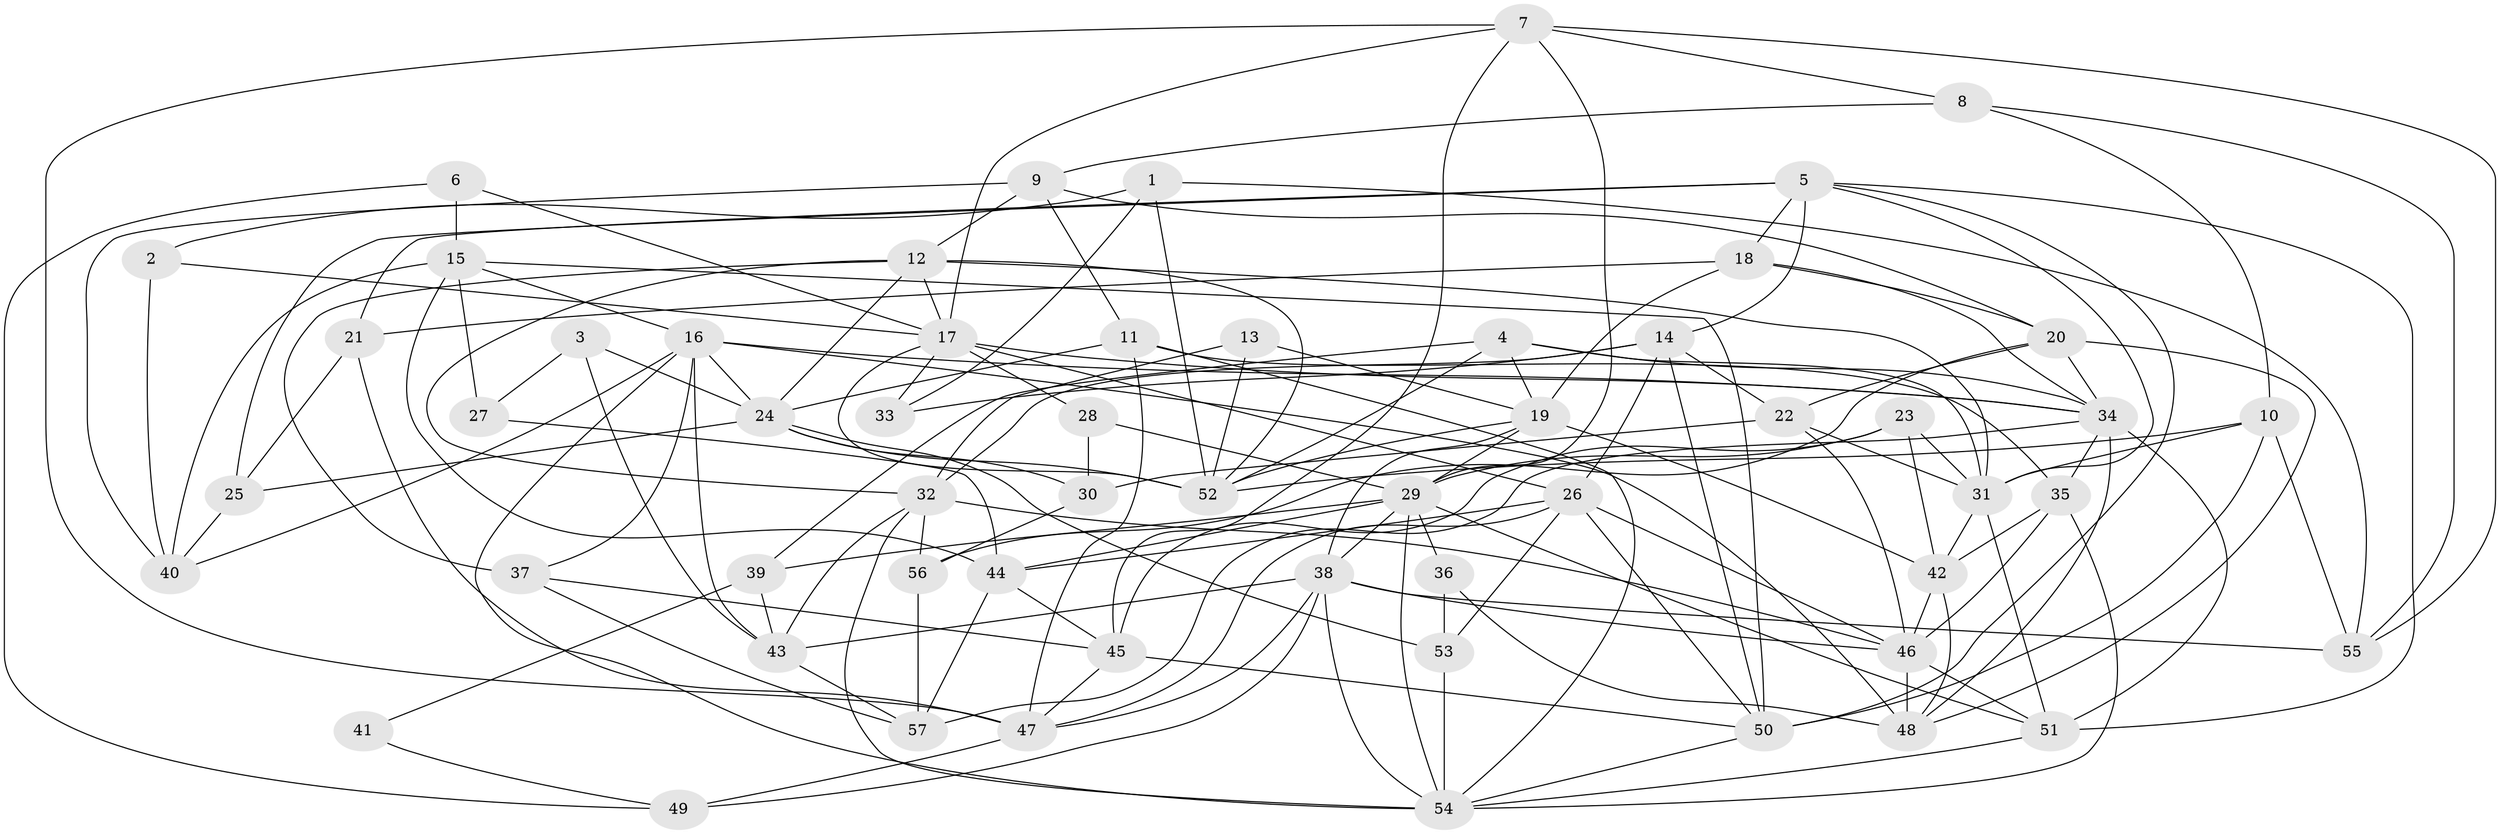 // original degree distribution, {5: 0.20175438596491227, 4: 0.37719298245614036, 6: 0.08771929824561403, 3: 0.24561403508771928, 2: 0.07894736842105263, 7: 0.008771929824561403}
// Generated by graph-tools (version 1.1) at 2025/37/03/04/25 23:37:03]
// undirected, 57 vertices, 157 edges
graph export_dot {
  node [color=gray90,style=filled];
  1;
  2;
  3;
  4;
  5;
  6;
  7;
  8;
  9;
  10;
  11;
  12;
  13;
  14;
  15;
  16;
  17;
  18;
  19;
  20;
  21;
  22;
  23;
  24;
  25;
  26;
  27;
  28;
  29;
  30;
  31;
  32;
  33;
  34;
  35;
  36;
  37;
  38;
  39;
  40;
  41;
  42;
  43;
  44;
  45;
  46;
  47;
  48;
  49;
  50;
  51;
  52;
  53;
  54;
  55;
  56;
  57;
  1 -- 2 [weight=1.0];
  1 -- 33 [weight=1.0];
  1 -- 52 [weight=1.0];
  1 -- 55 [weight=1.0];
  2 -- 17 [weight=1.0];
  2 -- 40 [weight=1.0];
  3 -- 24 [weight=1.0];
  3 -- 27 [weight=1.0];
  3 -- 43 [weight=2.0];
  4 -- 19 [weight=1.0];
  4 -- 31 [weight=1.0];
  4 -- 34 [weight=1.0];
  4 -- 39 [weight=1.0];
  4 -- 52 [weight=1.0];
  5 -- 14 [weight=1.0];
  5 -- 18 [weight=1.0];
  5 -- 21 [weight=1.0];
  5 -- 25 [weight=1.0];
  5 -- 31 [weight=1.0];
  5 -- 50 [weight=1.0];
  5 -- 51 [weight=1.0];
  6 -- 15 [weight=1.0];
  6 -- 17 [weight=1.0];
  6 -- 49 [weight=1.0];
  7 -- 8 [weight=1.0];
  7 -- 17 [weight=1.0];
  7 -- 29 [weight=1.0];
  7 -- 45 [weight=1.0];
  7 -- 47 [weight=1.0];
  7 -- 55 [weight=1.0];
  8 -- 9 [weight=1.0];
  8 -- 10 [weight=1.0];
  8 -- 55 [weight=1.0];
  9 -- 11 [weight=1.0];
  9 -- 12 [weight=1.0];
  9 -- 20 [weight=1.0];
  9 -- 40 [weight=1.0];
  10 -- 31 [weight=2.0];
  10 -- 50 [weight=1.0];
  10 -- 52 [weight=1.0];
  10 -- 55 [weight=1.0];
  11 -- 24 [weight=1.0];
  11 -- 35 [weight=1.0];
  11 -- 47 [weight=1.0];
  11 -- 54 [weight=1.0];
  12 -- 17 [weight=1.0];
  12 -- 24 [weight=1.0];
  12 -- 31 [weight=1.0];
  12 -- 32 [weight=1.0];
  12 -- 37 [weight=1.0];
  12 -- 52 [weight=1.0];
  13 -- 19 [weight=1.0];
  13 -- 32 [weight=1.0];
  13 -- 52 [weight=1.0];
  14 -- 22 [weight=1.0];
  14 -- 26 [weight=1.0];
  14 -- 32 [weight=1.0];
  14 -- 33 [weight=1.0];
  14 -- 50 [weight=1.0];
  15 -- 16 [weight=1.0];
  15 -- 27 [weight=1.0];
  15 -- 40 [weight=1.0];
  15 -- 44 [weight=1.0];
  15 -- 50 [weight=1.0];
  16 -- 24 [weight=1.0];
  16 -- 34 [weight=1.0];
  16 -- 37 [weight=1.0];
  16 -- 40 [weight=1.0];
  16 -- 43 [weight=1.0];
  16 -- 48 [weight=1.0];
  16 -- 54 [weight=1.0];
  17 -- 26 [weight=1.0];
  17 -- 28 [weight=2.0];
  17 -- 33 [weight=1.0];
  17 -- 34 [weight=1.0];
  17 -- 52 [weight=1.0];
  18 -- 19 [weight=1.0];
  18 -- 20 [weight=1.0];
  18 -- 21 [weight=1.0];
  18 -- 34 [weight=1.0];
  19 -- 29 [weight=1.0];
  19 -- 38 [weight=1.0];
  19 -- 42 [weight=1.0];
  19 -- 52 [weight=1.0];
  20 -- 22 [weight=1.0];
  20 -- 34 [weight=1.0];
  20 -- 48 [weight=1.0];
  20 -- 56 [weight=2.0];
  21 -- 25 [weight=1.0];
  21 -- 47 [weight=1.0];
  22 -- 30 [weight=1.0];
  22 -- 31 [weight=1.0];
  22 -- 46 [weight=1.0];
  23 -- 29 [weight=1.0];
  23 -- 31 [weight=1.0];
  23 -- 42 [weight=1.0];
  23 -- 45 [weight=1.0];
  24 -- 25 [weight=2.0];
  24 -- 30 [weight=1.0];
  24 -- 52 [weight=1.0];
  24 -- 53 [weight=1.0];
  25 -- 40 [weight=1.0];
  26 -- 44 [weight=2.0];
  26 -- 46 [weight=1.0];
  26 -- 47 [weight=1.0];
  26 -- 50 [weight=1.0];
  26 -- 53 [weight=1.0];
  27 -- 44 [weight=1.0];
  28 -- 29 [weight=1.0];
  28 -- 30 [weight=1.0];
  29 -- 36 [weight=1.0];
  29 -- 38 [weight=1.0];
  29 -- 39 [weight=1.0];
  29 -- 44 [weight=1.0];
  29 -- 51 [weight=1.0];
  29 -- 54 [weight=1.0];
  30 -- 56 [weight=1.0];
  31 -- 42 [weight=1.0];
  31 -- 51 [weight=1.0];
  32 -- 43 [weight=1.0];
  32 -- 46 [weight=1.0];
  32 -- 54 [weight=1.0];
  32 -- 56 [weight=1.0];
  34 -- 35 [weight=1.0];
  34 -- 48 [weight=1.0];
  34 -- 51 [weight=1.0];
  34 -- 57 [weight=1.0];
  35 -- 42 [weight=1.0];
  35 -- 46 [weight=1.0];
  35 -- 54 [weight=1.0];
  36 -- 48 [weight=2.0];
  36 -- 53 [weight=1.0];
  37 -- 45 [weight=1.0];
  37 -- 57 [weight=1.0];
  38 -- 43 [weight=2.0];
  38 -- 46 [weight=1.0];
  38 -- 47 [weight=1.0];
  38 -- 49 [weight=1.0];
  38 -- 54 [weight=1.0];
  38 -- 55 [weight=1.0];
  39 -- 41 [weight=1.0];
  39 -- 43 [weight=1.0];
  41 -- 49 [weight=2.0];
  42 -- 46 [weight=1.0];
  42 -- 48 [weight=1.0];
  43 -- 57 [weight=1.0];
  44 -- 45 [weight=1.0];
  44 -- 57 [weight=1.0];
  45 -- 47 [weight=1.0];
  45 -- 50 [weight=1.0];
  46 -- 48 [weight=1.0];
  46 -- 51 [weight=1.0];
  47 -- 49 [weight=2.0];
  50 -- 54 [weight=1.0];
  51 -- 54 [weight=1.0];
  53 -- 54 [weight=1.0];
  56 -- 57 [weight=1.0];
}
